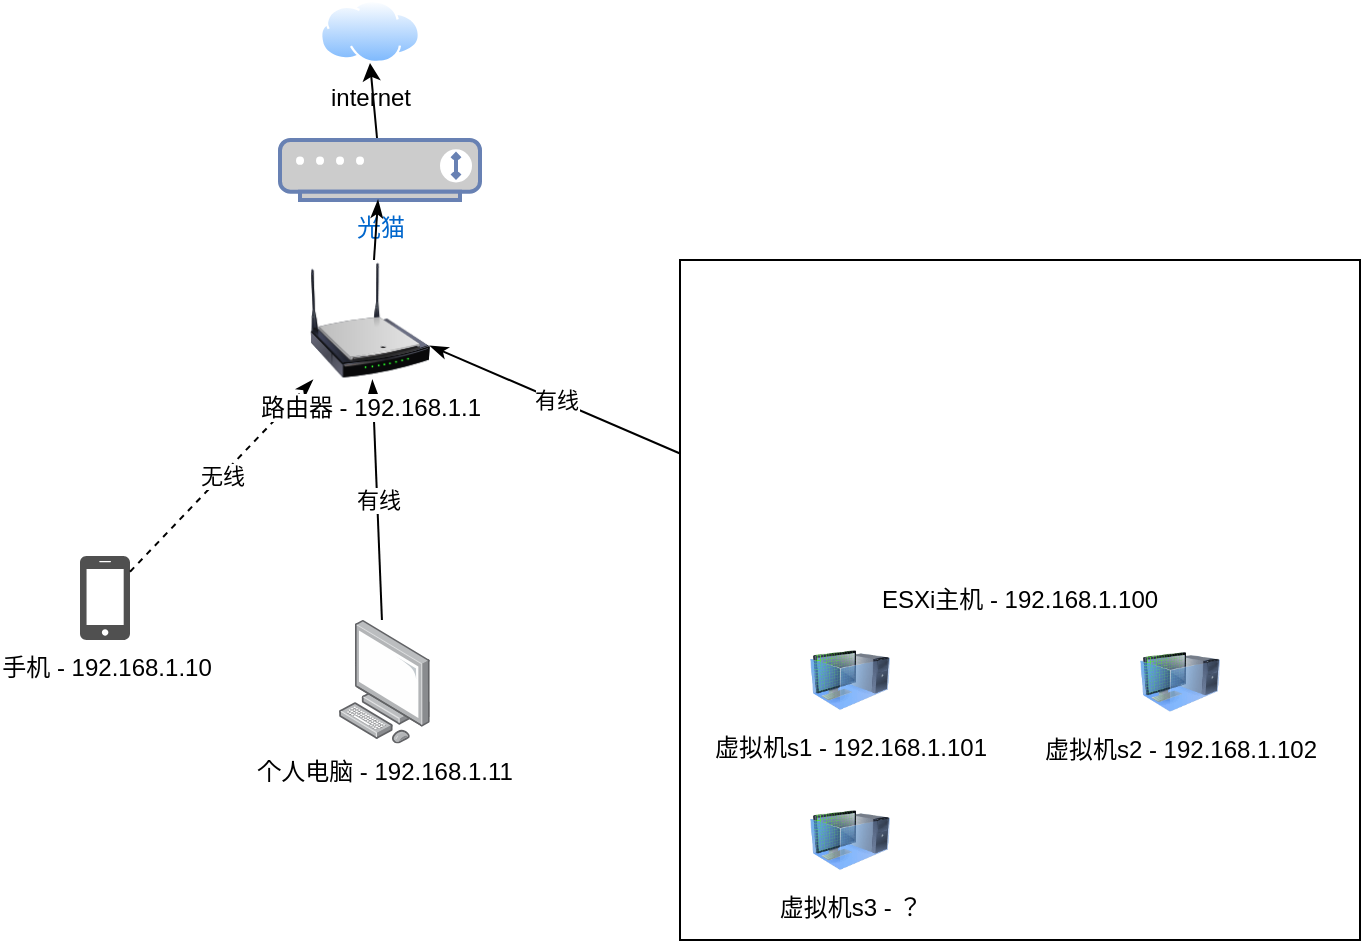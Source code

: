 <mxfile version="13.6.6" type="github">
  <diagram id="ce4EfmpnVut9PDBqGs4J" name="Page-1">
    <mxGraphModel dx="1422" dy="791" grid="1" gridSize="10" guides="1" tooltips="1" connect="1" arrows="1" fold="1" page="1" pageScale="1" pageWidth="850" pageHeight="1100" math="0" shadow="0">
      <root>
        <mxCell id="0" />
        <mxCell id="1" parent="0" />
        <mxCell id="lLAAkKVVTyZHERZt51ed-1" value="internet" style="aspect=fixed;perimeter=ellipsePerimeter;html=1;align=center;shadow=0;dashed=0;spacingTop=3;image;image=img/lib/active_directory/internet_cloud.svg;" parent="1" vertex="1">
          <mxGeometry x="180" y="80" width="50" height="31.5" as="geometry" />
        </mxCell>
        <mxCell id="lLAAkKVVTyZHERZt51ed-4" style="rounded=0;orthogonalLoop=1;jettySize=auto;html=1;entryX=0.5;entryY=1;entryDx=0;entryDy=0;" parent="1" source="lLAAkKVVTyZHERZt51ed-10" target="lLAAkKVVTyZHERZt51ed-1" edge="1">
          <mxGeometry relative="1" as="geometry">
            <mxPoint x="355" y="170" as="targetPoint" />
            <mxPoint x="355" y="250" as="sourcePoint" />
          </mxGeometry>
        </mxCell>
        <mxCell id="lLAAkKVVTyZHERZt51ed-5" value="手机 - 192.168.1.10" style="pointerEvents=1;shadow=0;dashed=0;html=1;strokeColor=none;fillColor=#505050;labelPosition=center;verticalLabelPosition=bottom;verticalAlign=top;outlineConnect=0;align=center;shape=mxgraph.office.devices.cell_phone_iphone_standalone;" parent="1" vertex="1">
          <mxGeometry x="60" y="358.0" width="25" height="42" as="geometry" />
        </mxCell>
        <mxCell id="lLAAkKVVTyZHERZt51ed-7" value="&lt;div&gt;无线&lt;/div&gt;" style="endArrow=classicThin;dashed=1;html=1;startArrow=none;startFill=0;rounded=1;endFill=1;strokeWidth=1;" parent="1" source="lLAAkKVVTyZHERZt51ed-5" target="lLAAkKVVTyZHERZt51ed-11" edge="1">
          <mxGeometry width="50" height="50" relative="1" as="geometry">
            <mxPoint x="400" y="370" as="sourcePoint" />
            <mxPoint x="290" y="380" as="targetPoint" />
          </mxGeometry>
        </mxCell>
        <mxCell id="lLAAkKVVTyZHERZt51ed-9" value="有线" style="edgeStyle=none;rounded=1;orthogonalLoop=1;jettySize=auto;html=1;startArrow=none;startFill=0;endArrow=classicThin;endFill=1;strokeWidth=1;" parent="1" source="lLAAkKVVTyZHERZt51ed-8" target="lLAAkKVVTyZHERZt51ed-11" edge="1">
          <mxGeometry relative="1" as="geometry">
            <mxPoint x="368" y="400" as="targetPoint" />
          </mxGeometry>
        </mxCell>
        <mxCell id="lLAAkKVVTyZHERZt51ed-8" value="个人电脑 - 192.168.1.11" style="points=[];aspect=fixed;html=1;align=center;shadow=0;dashed=0;image;image=img/lib/allied_telesis/computer_and_terminals/Personal_Computer.svg;" parent="1" vertex="1">
          <mxGeometry x="189.4" y="390" width="45.6" height="61.8" as="geometry" />
        </mxCell>
        <mxCell id="lLAAkKVVTyZHERZt51ed-10" value="光猫" style="fontColor=#0066CC;verticalAlign=top;verticalLabelPosition=bottom;labelPosition=center;align=center;html=1;outlineConnect=0;fillColor=#CCCCCC;strokeColor=#6881B3;gradientColor=none;gradientDirection=north;strokeWidth=2;shape=mxgraph.networks.modem;" parent="1" vertex="1">
          <mxGeometry x="160" y="150" width="100" height="30" as="geometry" />
        </mxCell>
        <mxCell id="lLAAkKVVTyZHERZt51ed-13" style="edgeStyle=none;rounded=1;orthogonalLoop=1;jettySize=auto;html=1;startArrow=none;startFill=0;endArrow=classicThin;endFill=1;strokeWidth=1;" parent="1" source="lLAAkKVVTyZHERZt51ed-11" target="lLAAkKVVTyZHERZt51ed-10" edge="1">
          <mxGeometry relative="1" as="geometry" />
        </mxCell>
        <mxCell id="lLAAkKVVTyZHERZt51ed-11" value="路由器 - 192.168.1.1" style="image;html=1;image=img/lib/clip_art/networking/Wireless_Router_N_128x128.png" parent="1" vertex="1">
          <mxGeometry x="175" y="210" width="60" height="60" as="geometry" />
        </mxCell>
        <mxCell id="lLAAkKVVTyZHERZt51ed-15" value="有线" style="edgeStyle=none;rounded=1;orthogonalLoop=1;jettySize=auto;html=1;startArrow=none;startFill=0;endArrow=classicThin;endFill=1;strokeWidth=1;" parent="1" source="lLAAkKVVTyZHERZt51ed-14" target="lLAAkKVVTyZHERZt51ed-11" edge="1">
          <mxGeometry relative="1" as="geometry" />
        </mxCell>
        <mxCell id="lLAAkKVVTyZHERZt51ed-14" value="ESXi主机 - 192.168.1.100" style="whiteSpace=wrap;html=1;aspect=fixed;" parent="1" vertex="1">
          <mxGeometry x="360" y="210" width="340" height="340" as="geometry" />
        </mxCell>
        <mxCell id="lLAAkKVVTyZHERZt51ed-16" value="虚拟机s1 - 192.168.1.101" style="image;html=1;image=img/lib/clip_art/computers/Virtual_Machine_128x128.png" parent="1" vertex="1">
          <mxGeometry x="425" y="400" width="40" height="40" as="geometry" />
        </mxCell>
        <mxCell id="lLAAkKVVTyZHERZt51ed-18" value="虚拟机s2 - 192.168.1.102" style="image;html=1;image=img/lib/clip_art/computers/Virtual_Machine_128x128.png" parent="1" vertex="1">
          <mxGeometry x="590" y="400.9" width="40" height="40" as="geometry" />
        </mxCell>
        <mxCell id="lLAAkKVVTyZHERZt51ed-19" value="虚拟机s3 - ？" style="image;html=1;image=img/lib/clip_art/computers/Virtual_Machine_128x128.png" parent="1" vertex="1">
          <mxGeometry x="425" y="480" width="40" height="40" as="geometry" />
        </mxCell>
      </root>
    </mxGraphModel>
  </diagram>
</mxfile>
